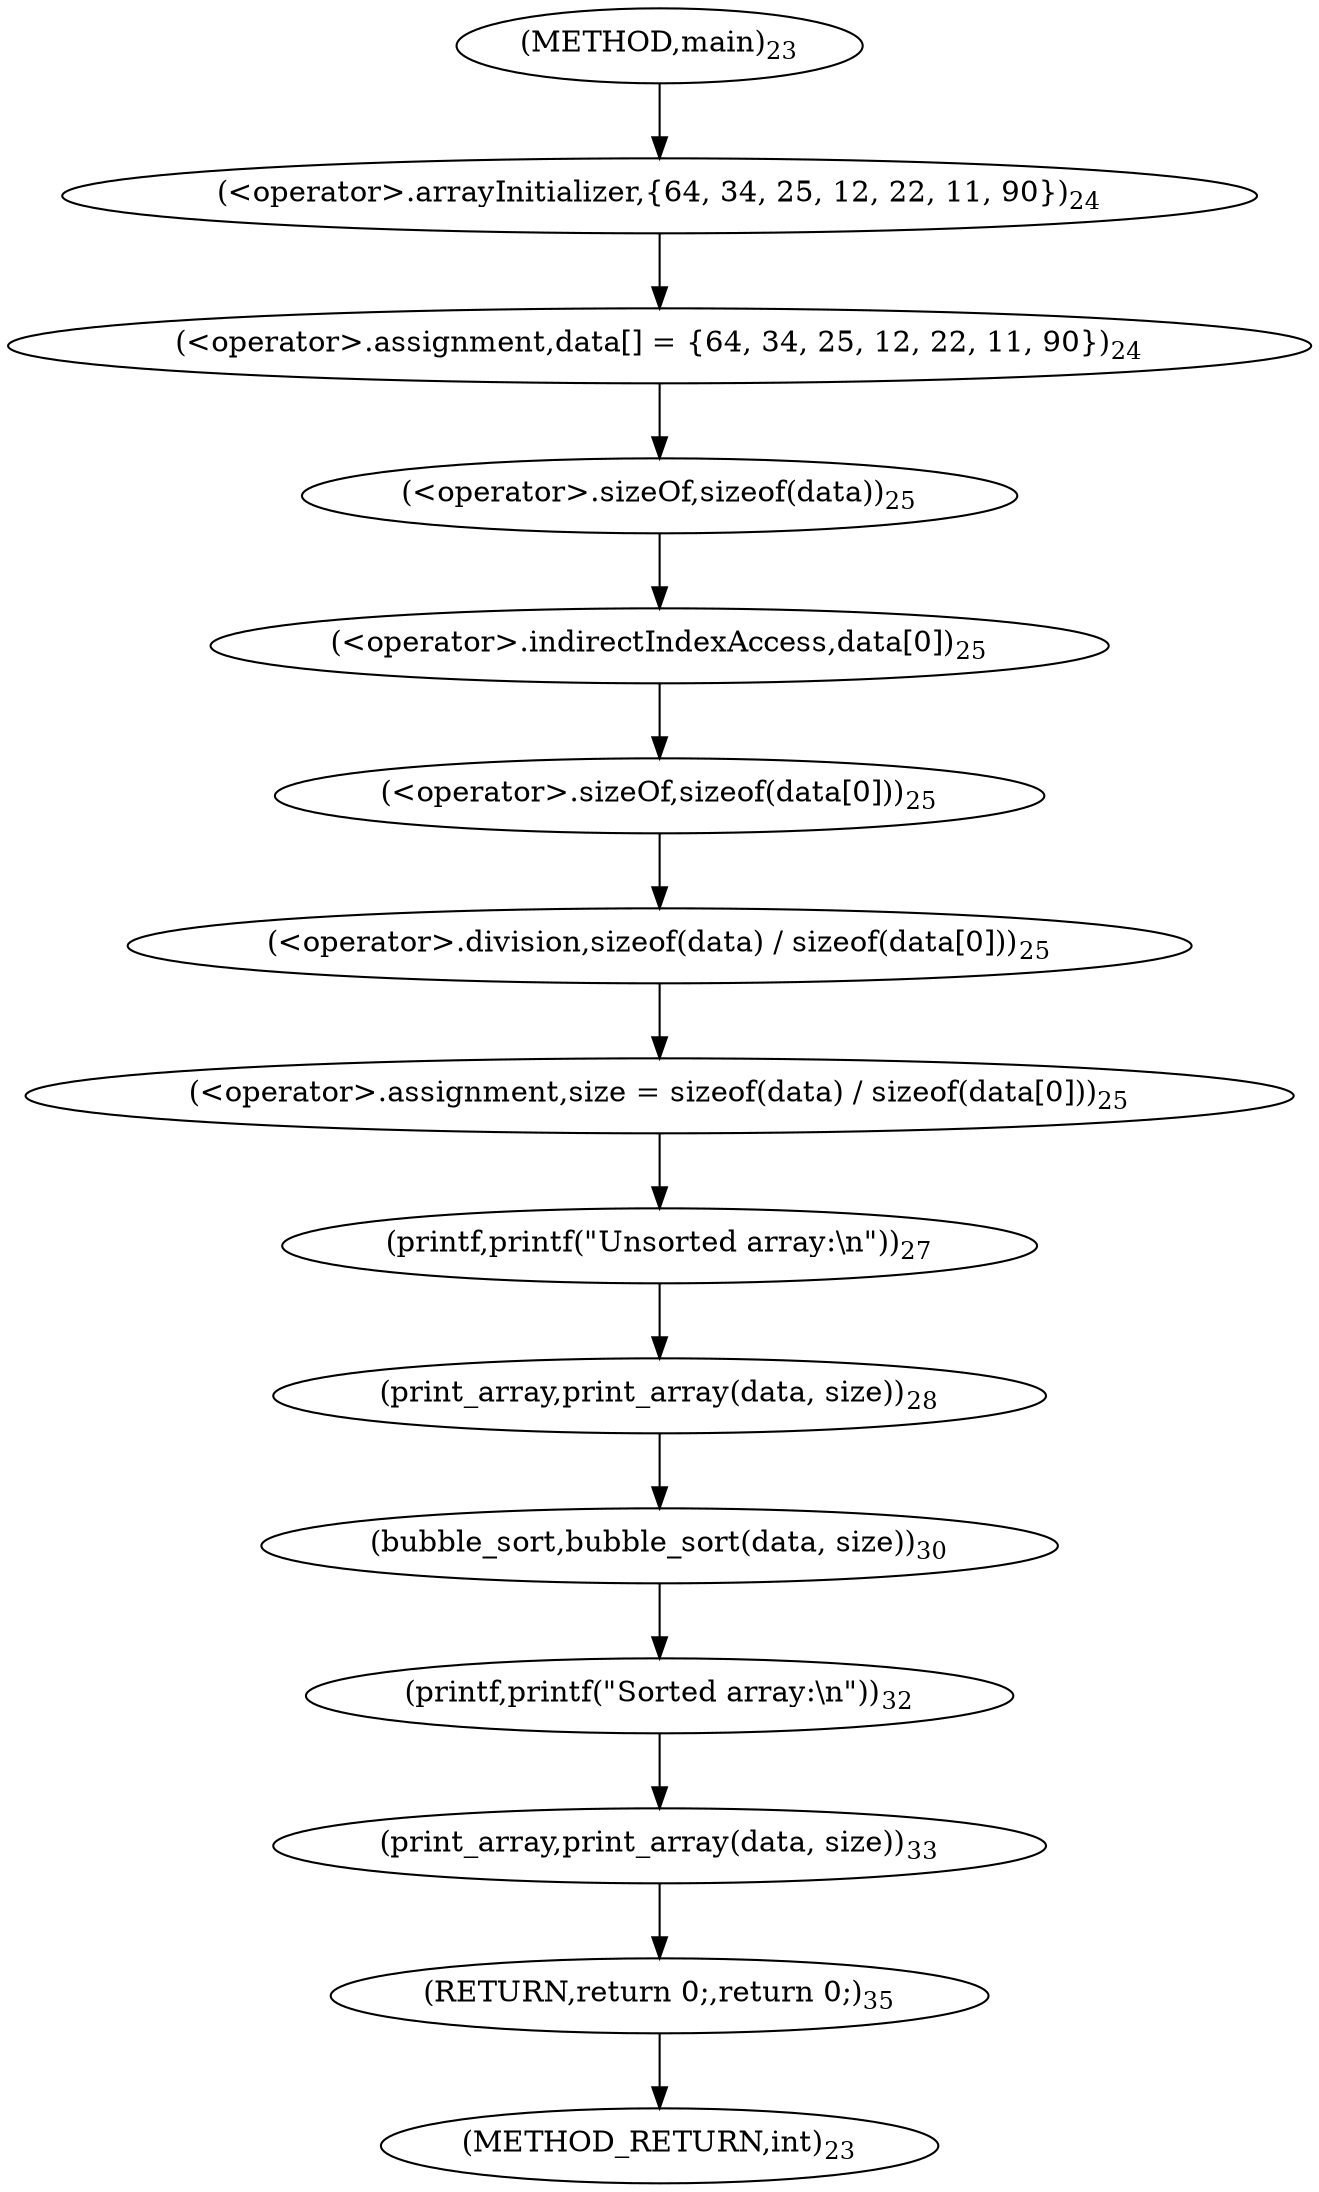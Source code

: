digraph "main" {  
"30064771100" [label = <(&lt;operator&gt;.assignment,data[] = {64, 34, 25, 12, 22, 11, 90})<SUB>24</SUB>> ]
"30064771102" [label = <(&lt;operator&gt;.assignment,size = sizeof(data) / sizeof(data[0]))<SUB>25</SUB>> ]
"30064771107" [label = <(printf,printf(&quot;Unsorted array:\n&quot;))<SUB>27</SUB>> ]
"30064771108" [label = <(print_array,print_array(data, size))<SUB>28</SUB>> ]
"30064771109" [label = <(bubble_sort,bubble_sort(data, size))<SUB>30</SUB>> ]
"30064771110" [label = <(printf,printf(&quot;Sorted array:\n&quot;))<SUB>32</SUB>> ]
"30064771111" [label = <(print_array,print_array(data, size))<SUB>33</SUB>> ]
"146028888064" [label = <(RETURN,return 0;,return 0;)<SUB>35</SUB>> ]
"30064771101" [label = <(&lt;operator&gt;.arrayInitializer,{64, 34, 25, 12, 22, 11, 90})<SUB>24</SUB>> ]
"30064771103" [label = <(&lt;operator&gt;.division,sizeof(data) / sizeof(data[0]))<SUB>25</SUB>> ]
"30064771104" [label = <(&lt;operator&gt;.sizeOf,sizeof(data))<SUB>25</SUB>> ]
"30064771105" [label = <(&lt;operator&gt;.sizeOf,sizeof(data[0]))<SUB>25</SUB>> ]
"30064771106" [label = <(&lt;operator&gt;.indirectIndexAccess,data[0])<SUB>25</SUB>> ]
"111669149699" [label = <(METHOD,main)<SUB>23</SUB>> ]
"128849018882" [label = <(METHOD_RETURN,int)<SUB>23</SUB>> ]
  "30064771100" -> "30064771104" 
  "30064771102" -> "30064771107" 
  "30064771107" -> "30064771108" 
  "30064771108" -> "30064771109" 
  "30064771109" -> "30064771110" 
  "30064771110" -> "30064771111" 
  "30064771111" -> "146028888064" 
  "146028888064" -> "128849018882" 
  "30064771101" -> "30064771100" 
  "30064771103" -> "30064771102" 
  "30064771104" -> "30064771106" 
  "30064771105" -> "30064771103" 
  "30064771106" -> "30064771105" 
  "111669149699" -> "30064771101" 
}
